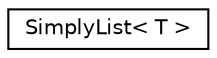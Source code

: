 digraph "Graphical Class Hierarchy"
{
 // LATEX_PDF_SIZE
  edge [fontname="Helvetica",fontsize="10",labelfontname="Helvetica",labelfontsize="10"];
  node [fontname="Helvetica",fontsize="10",shape=record];
  rankdir="LR";
  Node0 [label="SimplyList\< T \>",height=0.2,width=0.4,color="black", fillcolor="white", style="filled",URL="$class_simply_list.html",tooltip=" "];
}
